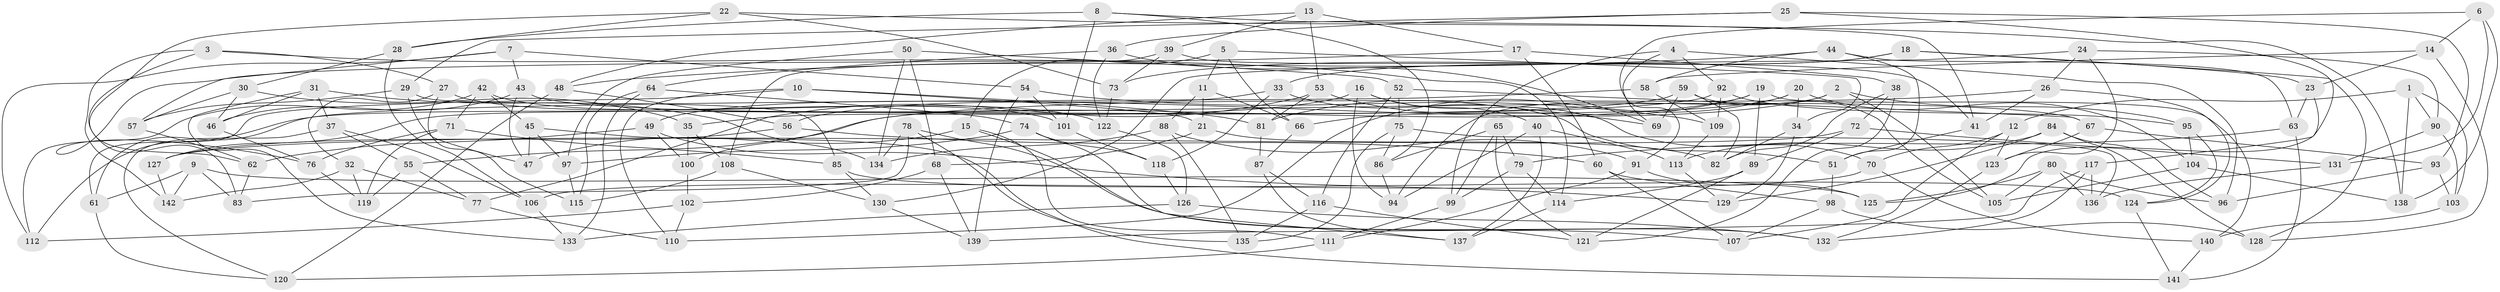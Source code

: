 // Generated by graph-tools (version 1.1) at 2025/03/03/09/25 03:03:08]
// undirected, 142 vertices, 284 edges
graph export_dot {
graph [start="1"]
  node [color=gray90,style=filled];
  1;
  2;
  3;
  4;
  5;
  6;
  7;
  8;
  9;
  10;
  11;
  12;
  13;
  14;
  15;
  16;
  17;
  18;
  19;
  20;
  21;
  22;
  23;
  24;
  25;
  26;
  27;
  28;
  29;
  30;
  31;
  32;
  33;
  34;
  35;
  36;
  37;
  38;
  39;
  40;
  41;
  42;
  43;
  44;
  45;
  46;
  47;
  48;
  49;
  50;
  51;
  52;
  53;
  54;
  55;
  56;
  57;
  58;
  59;
  60;
  61;
  62;
  63;
  64;
  65;
  66;
  67;
  68;
  69;
  70;
  71;
  72;
  73;
  74;
  75;
  76;
  77;
  78;
  79;
  80;
  81;
  82;
  83;
  84;
  85;
  86;
  87;
  88;
  89;
  90;
  91;
  92;
  93;
  94;
  95;
  96;
  97;
  98;
  99;
  100;
  101;
  102;
  103;
  104;
  105;
  106;
  107;
  108;
  109;
  110;
  111;
  112;
  113;
  114;
  115;
  116;
  117;
  118;
  119;
  120;
  121;
  122;
  123;
  124;
  125;
  126;
  127;
  128;
  129;
  130;
  131;
  132;
  133;
  134;
  135;
  136;
  137;
  138;
  139;
  140;
  141;
  142;
  1 -- 103;
  1 -- 138;
  1 -- 12;
  1 -- 90;
  2 -- 105;
  2 -- 56;
  2 -- 94;
  2 -- 95;
  3 -- 114;
  3 -- 83;
  3 -- 142;
  3 -- 27;
  4 -- 99;
  4 -- 69;
  4 -- 92;
  4 -- 96;
  5 -- 11;
  5 -- 15;
  5 -- 66;
  5 -- 34;
  6 -- 138;
  6 -- 14;
  6 -- 91;
  6 -- 131;
  7 -- 57;
  7 -- 54;
  7 -- 43;
  7 -- 112;
  8 -- 28;
  8 -- 41;
  8 -- 86;
  8 -- 101;
  9 -- 61;
  9 -- 125;
  9 -- 142;
  9 -- 83;
  10 -- 81;
  10 -- 61;
  10 -- 21;
  10 -- 110;
  11 -- 66;
  11 -- 21;
  11 -- 88;
  12 -- 123;
  12 -- 107;
  12 -- 70;
  13 -- 48;
  13 -- 39;
  13 -- 17;
  13 -- 53;
  14 -- 128;
  14 -- 23;
  14 -- 58;
  15 -- 111;
  15 -- 47;
  15 -- 107;
  16 -- 70;
  16 -- 94;
  16 -- 35;
  16 -- 40;
  17 -- 60;
  17 -- 38;
  17 -- 76;
  18 -- 73;
  18 -- 23;
  18 -- 128;
  18 -- 33;
  19 -- 81;
  19 -- 140;
  19 -- 100;
  19 -- 89;
  20 -- 110;
  20 -- 34;
  20 -- 66;
  20 -- 104;
  21 -- 82;
  21 -- 68;
  22 -- 138;
  22 -- 73;
  22 -- 28;
  22 -- 62;
  23 -- 117;
  23 -- 63;
  24 -- 123;
  24 -- 90;
  24 -- 130;
  24 -- 26;
  25 -- 125;
  25 -- 93;
  25 -- 29;
  25 -- 36;
  26 -- 55;
  26 -- 124;
  26 -- 41;
  27 -- 115;
  27 -- 32;
  27 -- 101;
  28 -- 106;
  28 -- 30;
  29 -- 57;
  29 -- 85;
  29 -- 47;
  30 -- 46;
  30 -- 57;
  30 -- 35;
  31 -- 37;
  31 -- 134;
  31 -- 46;
  31 -- 133;
  32 -- 142;
  32 -- 77;
  32 -- 119;
  33 -- 49;
  33 -- 51;
  33 -- 118;
  34 -- 82;
  34 -- 129;
  35 -- 100;
  35 -- 108;
  36 -- 64;
  36 -- 69;
  36 -- 122;
  37 -- 120;
  37 -- 55;
  37 -- 106;
  38 -- 82;
  38 -- 121;
  38 -- 72;
  39 -- 108;
  39 -- 41;
  39 -- 73;
  40 -- 113;
  40 -- 94;
  40 -- 137;
  41 -- 51;
  42 -- 71;
  42 -- 112;
  42 -- 45;
  42 -- 122;
  43 -- 67;
  43 -- 47;
  43 -- 46;
  44 -- 63;
  44 -- 58;
  44 -- 51;
  44 -- 48;
  45 -- 47;
  45 -- 97;
  45 -- 141;
  46 -- 76;
  48 -- 120;
  48 -- 56;
  49 -- 100;
  49 -- 62;
  49 -- 129;
  50 -- 68;
  50 -- 97;
  50 -- 134;
  50 -- 52;
  51 -- 98;
  52 -- 75;
  52 -- 116;
  52 -- 67;
  53 -- 81;
  53 -- 77;
  53 -- 69;
  54 -- 101;
  54 -- 109;
  54 -- 139;
  55 -- 119;
  55 -- 77;
  56 -- 60;
  56 -- 127;
  57 -- 62;
  58 -- 109;
  58 -- 61;
  59 -- 112;
  59 -- 82;
  59 -- 105;
  59 -- 69;
  60 -- 107;
  60 -- 98;
  61 -- 120;
  62 -- 83;
  63 -- 141;
  63 -- 79;
  64 -- 133;
  64 -- 115;
  64 -- 74;
  65 -- 79;
  65 -- 99;
  65 -- 121;
  65 -- 86;
  66 -- 87;
  67 -- 93;
  67 -- 123;
  68 -- 102;
  68 -- 139;
  70 -- 140;
  70 -- 106;
  71 -- 119;
  71 -- 85;
  71 -- 76;
  72 -- 131;
  72 -- 89;
  72 -- 127;
  73 -- 122;
  74 -- 97;
  74 -- 118;
  74 -- 137;
  75 -- 135;
  75 -- 86;
  75 -- 136;
  76 -- 119;
  77 -- 110;
  78 -- 135;
  78 -- 83;
  78 -- 132;
  78 -- 134;
  79 -- 114;
  79 -- 99;
  80 -- 125;
  80 -- 96;
  80 -- 136;
  80 -- 105;
  81 -- 87;
  84 -- 96;
  84 -- 113;
  84 -- 129;
  84 -- 128;
  85 -- 124;
  85 -- 130;
  86 -- 94;
  87 -- 137;
  87 -- 116;
  88 -- 134;
  88 -- 91;
  88 -- 135;
  89 -- 121;
  89 -- 114;
  90 -- 131;
  90 -- 103;
  91 -- 111;
  91 -- 125;
  92 -- 109;
  92 -- 127;
  92 -- 95;
  93 -- 103;
  93 -- 96;
  95 -- 124;
  95 -- 104;
  97 -- 115;
  98 -- 128;
  98 -- 107;
  99 -- 111;
  100 -- 102;
  101 -- 118;
  102 -- 110;
  102 -- 112;
  103 -- 140;
  104 -- 105;
  104 -- 138;
  106 -- 133;
  108 -- 130;
  108 -- 115;
  109 -- 113;
  111 -- 120;
  113 -- 129;
  114 -- 137;
  116 -- 135;
  116 -- 121;
  117 -- 136;
  117 -- 132;
  117 -- 139;
  118 -- 126;
  122 -- 126;
  123 -- 132;
  124 -- 141;
  126 -- 133;
  126 -- 132;
  127 -- 142;
  130 -- 139;
  131 -- 136;
  140 -- 141;
}
